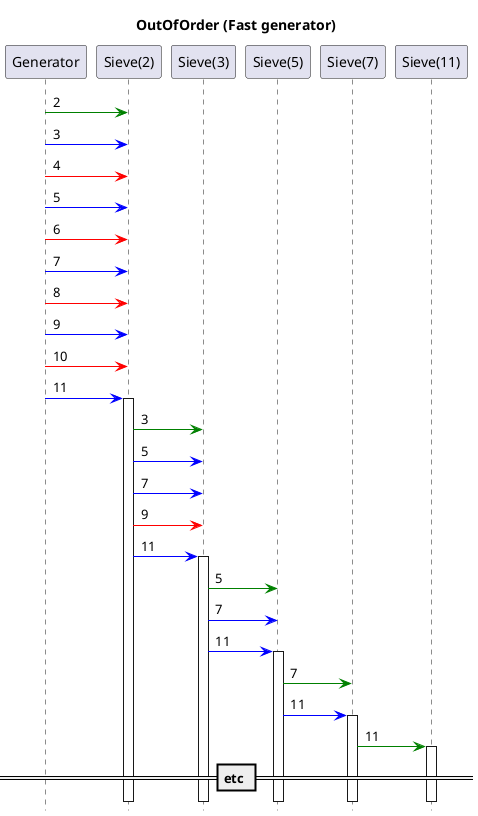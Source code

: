 ' (C) 2023,2024 Albert Mietus. Part of CCastle project
@startuml
hide footbox
title OutOfOrder (Fast generator)

participant "Generator"  as G
participant "Sieve(2)"   as S2
participant "Sieve(3)"   as S3
participant "Sieve(5)"   as S5
participant "Sieve(7)"   as S7
participant "Sieve(11)"  as S11

G  -[#green]> S2:  2
G  -[#blue]>  S2:  3
G  -[#red]>   S2:  4
G  -[#blue]>  S2:  5
G  -[#red]>   S2:  6
G  -[#blue]>  S2:  7
G  -[#red]>   S2:  8
G  -[#blue]>  S2:  9
G  -[#red]>   S2: 10
G  -[#blue]>  S2: 11

activate S2
S2 -[#green]> S3:  3
S2 -[#blue]>  S3:  5
S2 -[#blue]>  S3:  7
S2 -[#red]>   S3:  9
S2 -[#blue]>  S3: 11

activate S3
S3 -[#green]> S5:  5
S3 -[#blue]>  S5:  7
S3 -[#blue]>  S5: 11

activate S5
S5 -[#green]> S7:  7
S5 -[#blue]>  S7: 11

activate S7
S7 -[#green]>S11: 11

activate S11

== etc ==
@enduml
